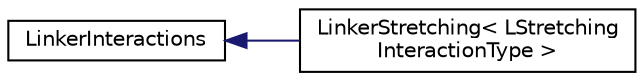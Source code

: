 digraph "Graphical Class Hierarchy"
{
 // INTERACTIVE_SVG=YES
  edge [fontname="Helvetica",fontsize="10",labelfontname="Helvetica",labelfontsize="10"];
  node [fontname="Helvetica",fontsize="10",shape=record];
  rankdir="LR";
  Node0 [label="LinkerInteractions",height=0.2,width=0.4,color="black", fillcolor="white", style="filled",URL="$classLinkerInteractions.html",tooltip="Represents an internal Linker interaction. "];
  Node0 -> Node1 [dir="back",color="midnightblue",fontsize="10",style="solid",fontname="Helvetica"];
  Node1 [label="LinkerStretching\< LStretching\lInteractionType \>",height=0.2,width=0.4,color="black", fillcolor="white", style="filled",URL="$classLinkerStretching.html",tooltip="Represents a Linker stretching interaction. "];
}
